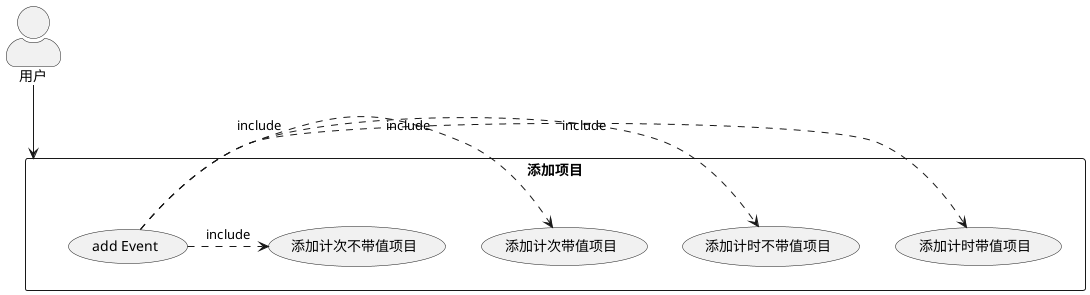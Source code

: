 @startuml
skinparam actorStyle awesome
:用户: --> (添加项目)
'(添加新项目) as (add Event)


rectangle 添加项目 {
(add Event) .> (添加计时带值项目): include
(add Event) .> (添加计时不带值项目): include
(add Event) .> (添加计次带值项目): include
(add Event) .> (添加计次不带值项目): include
}
@enduml